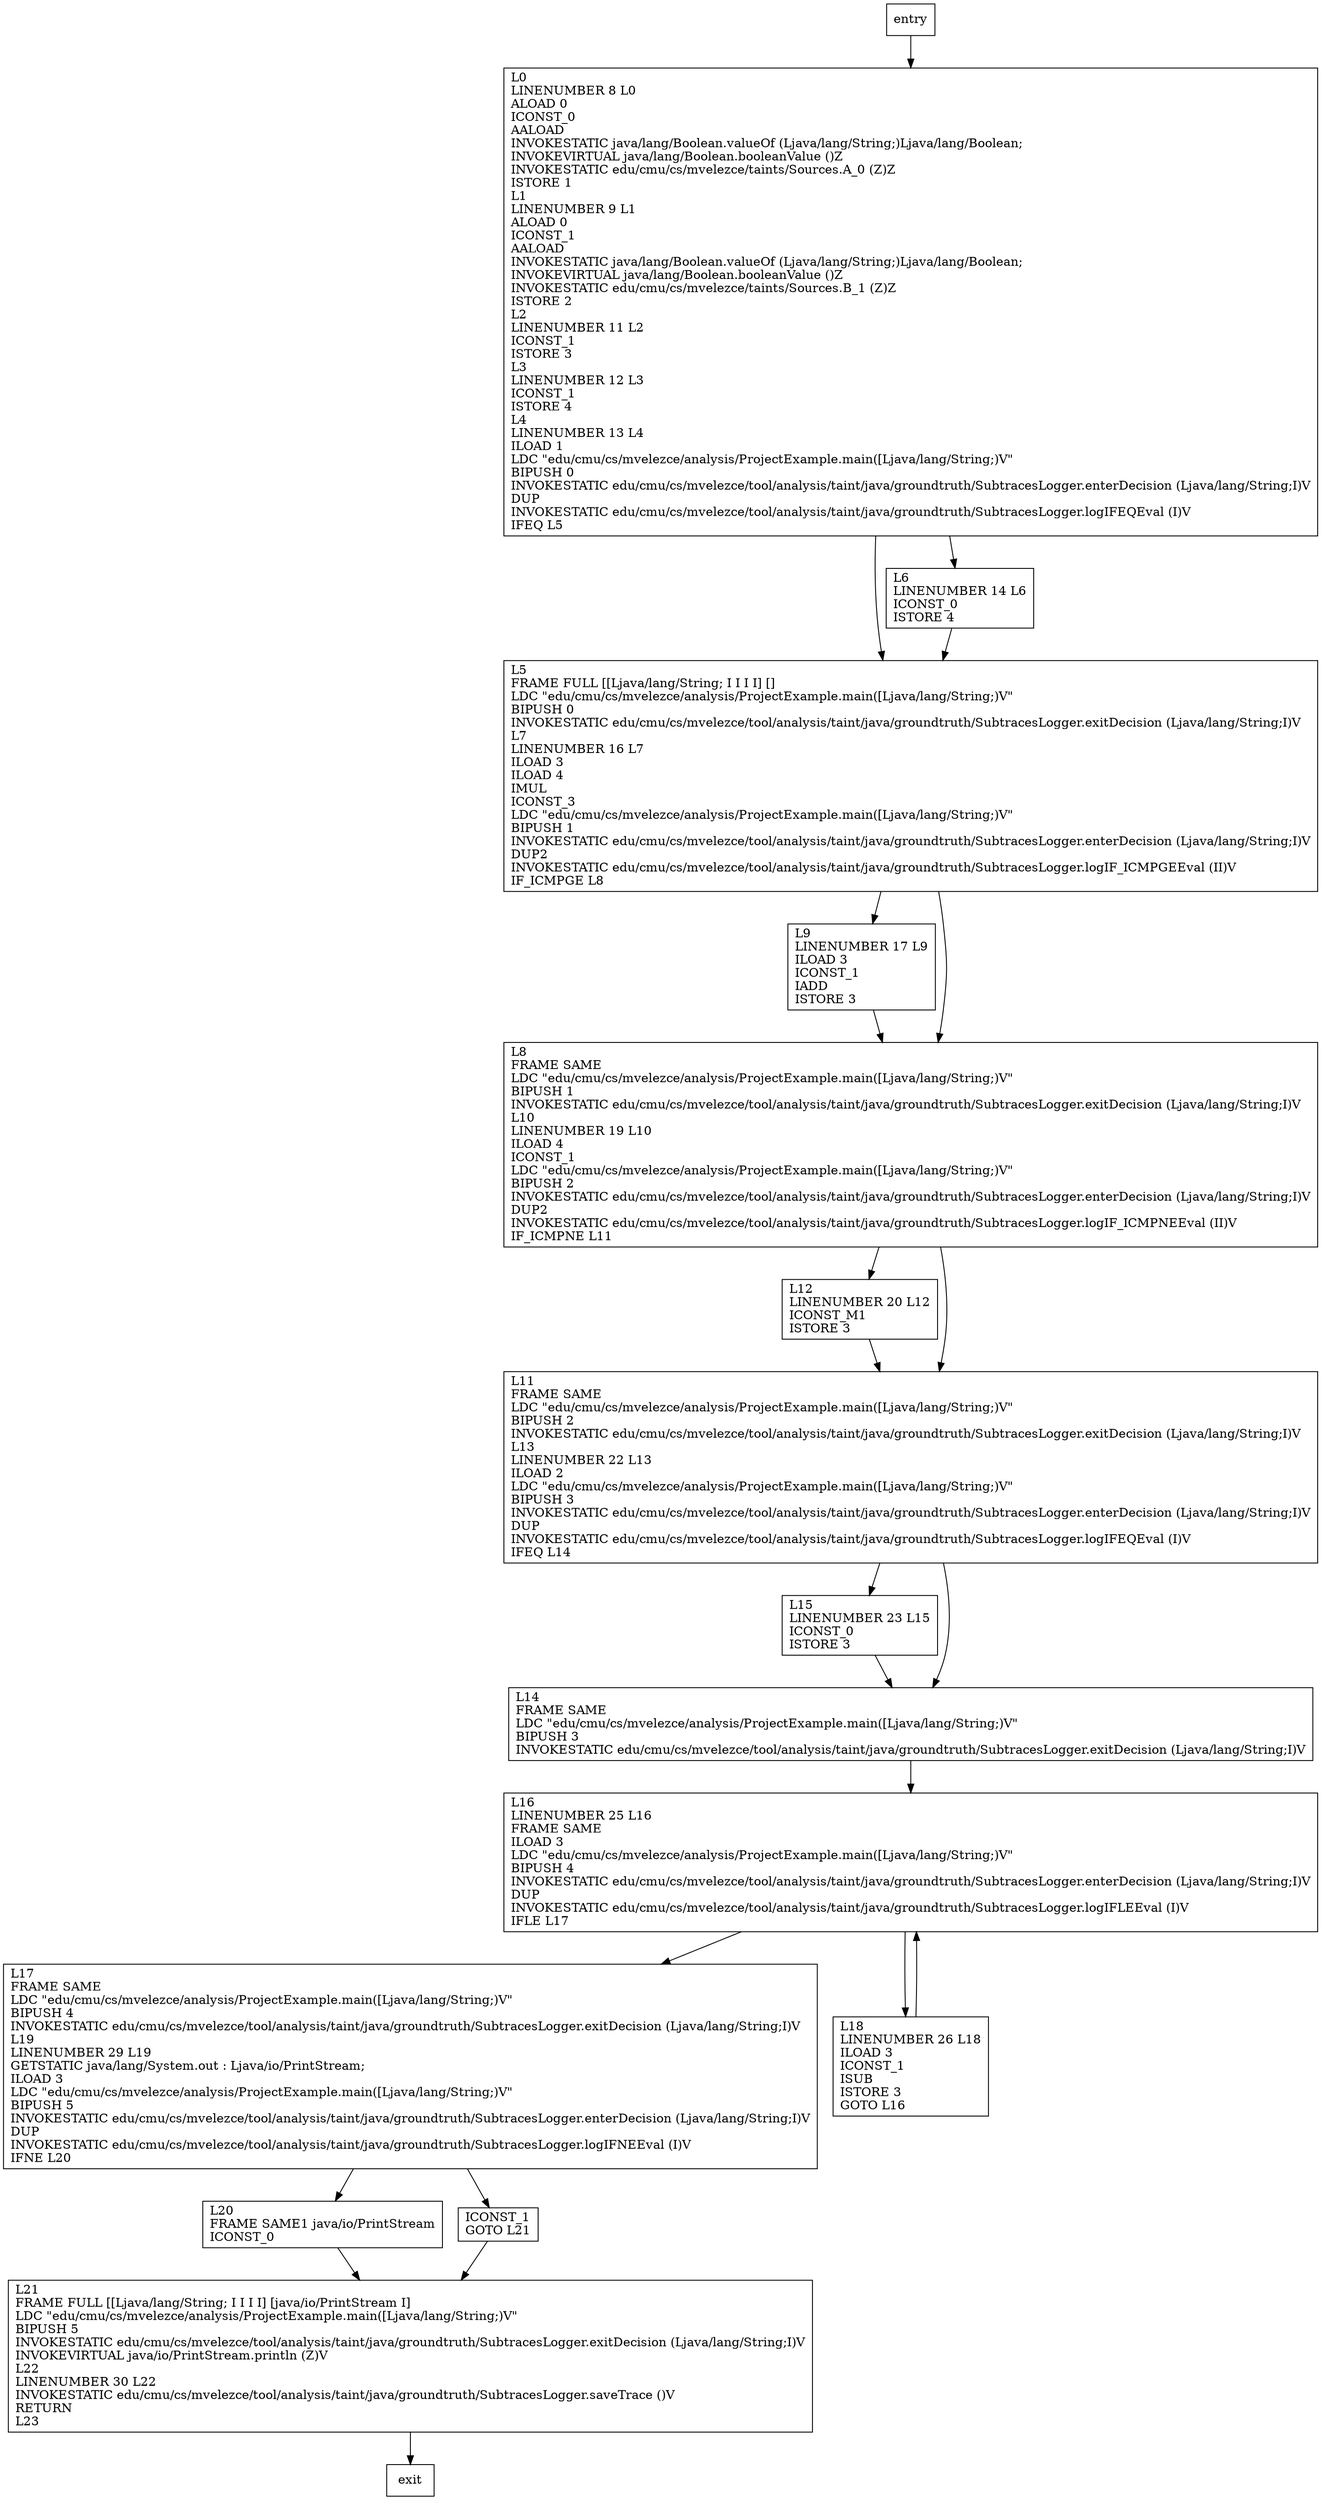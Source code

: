 digraph main {
node [shape=record];
730584984 [label="L20\lFRAME SAME1 java/io/PrintStream\lICONST_0\l"];
1813375175 [label="L0\lLINENUMBER 8 L0\lALOAD 0\lICONST_0\lAALOAD\lINVOKESTATIC java/lang/Boolean.valueOf (Ljava/lang/String;)Ljava/lang/Boolean;\lINVOKEVIRTUAL java/lang/Boolean.booleanValue ()Z\lINVOKESTATIC edu/cmu/cs/mvelezce/taints/Sources.A_0 (Z)Z\lISTORE 1\lL1\lLINENUMBER 9 L1\lALOAD 0\lICONST_1\lAALOAD\lINVOKESTATIC java/lang/Boolean.valueOf (Ljava/lang/String;)Ljava/lang/Boolean;\lINVOKEVIRTUAL java/lang/Boolean.booleanValue ()Z\lINVOKESTATIC edu/cmu/cs/mvelezce/taints/Sources.B_1 (Z)Z\lISTORE 2\lL2\lLINENUMBER 11 L2\lICONST_1\lISTORE 3\lL3\lLINENUMBER 12 L3\lICONST_1\lISTORE 4\lL4\lLINENUMBER 13 L4\lILOAD 1\lLDC \"edu/cmu/cs/mvelezce/analysis/ProjectExample.main([Ljava/lang/String;)V\"\lBIPUSH 0\lINVOKESTATIC edu/cmu/cs/mvelezce/tool/analysis/taint/java/groundtruth/SubtracesLogger.enterDecision (Ljava/lang/String;I)V\lDUP\lINVOKESTATIC edu/cmu/cs/mvelezce/tool/analysis/taint/java/groundtruth/SubtracesLogger.logIFEQEval (I)V\lIFEQ L5\l"];
1446511153 [label="L5\lFRAME FULL [[Ljava/lang/String; I I I I] []\lLDC \"edu/cmu/cs/mvelezce/analysis/ProjectExample.main([Ljava/lang/String;)V\"\lBIPUSH 0\lINVOKESTATIC edu/cmu/cs/mvelezce/tool/analysis/taint/java/groundtruth/SubtracesLogger.exitDecision (Ljava/lang/String;I)V\lL7\lLINENUMBER 16 L7\lILOAD 3\lILOAD 4\lIMUL\lICONST_3\lLDC \"edu/cmu/cs/mvelezce/analysis/ProjectExample.main([Ljava/lang/String;)V\"\lBIPUSH 1\lINVOKESTATIC edu/cmu/cs/mvelezce/tool/analysis/taint/java/groundtruth/SubtracesLogger.enterDecision (Ljava/lang/String;I)V\lDUP2\lINVOKESTATIC edu/cmu/cs/mvelezce/tool/analysis/taint/java/groundtruth/SubtracesLogger.logIF_ICMPGEEval (II)V\lIF_ICMPGE L8\l"];
606740638 [label="L17\lFRAME SAME\lLDC \"edu/cmu/cs/mvelezce/analysis/ProjectExample.main([Ljava/lang/String;)V\"\lBIPUSH 4\lINVOKESTATIC edu/cmu/cs/mvelezce/tool/analysis/taint/java/groundtruth/SubtracesLogger.exitDecision (Ljava/lang/String;I)V\lL19\lLINENUMBER 29 L19\lGETSTATIC java/lang/System.out : Ljava/io/PrintStream;\lILOAD 3\lLDC \"edu/cmu/cs/mvelezce/analysis/ProjectExample.main([Ljava/lang/String;)V\"\lBIPUSH 5\lINVOKESTATIC edu/cmu/cs/mvelezce/tool/analysis/taint/java/groundtruth/SubtracesLogger.enterDecision (Ljava/lang/String;I)V\lDUP\lINVOKESTATIC edu/cmu/cs/mvelezce/tool/analysis/taint/java/groundtruth/SubtracesLogger.logIFNEEval (I)V\lIFNE L20\l"];
1440939580 [label="L12\lLINENUMBER 20 L12\lICONST_M1\lISTORE 3\l"];
1172417096 [label="L15\lLINENUMBER 23 L15\lICONST_0\lISTORE 3\l"];
1041255755 [label="L11\lFRAME SAME\lLDC \"edu/cmu/cs/mvelezce/analysis/ProjectExample.main([Ljava/lang/String;)V\"\lBIPUSH 2\lINVOKESTATIC edu/cmu/cs/mvelezce/tool/analysis/taint/java/groundtruth/SubtracesLogger.exitDecision (Ljava/lang/String;I)V\lL13\lLINENUMBER 22 L13\lILOAD 2\lLDC \"edu/cmu/cs/mvelezce/analysis/ProjectExample.main([Ljava/lang/String;)V\"\lBIPUSH 3\lINVOKESTATIC edu/cmu/cs/mvelezce/tool/analysis/taint/java/groundtruth/SubtracesLogger.enterDecision (Ljava/lang/String;I)V\lDUP\lINVOKESTATIC edu/cmu/cs/mvelezce/tool/analysis/taint/java/groundtruth/SubtracesLogger.logIFEQEval (I)V\lIFEQ L14\l"];
1276666395 [label="L21\lFRAME FULL [[Ljava/lang/String; I I I I] [java/io/PrintStream I]\lLDC \"edu/cmu/cs/mvelezce/analysis/ProjectExample.main([Ljava/lang/String;)V\"\lBIPUSH 5\lINVOKESTATIC edu/cmu/cs/mvelezce/tool/analysis/taint/java/groundtruth/SubtracesLogger.exitDecision (Ljava/lang/String;I)V\lINVOKEVIRTUAL java/io/PrintStream.println (Z)V\lL22\lLINENUMBER 30 L22\lINVOKESTATIC edu/cmu/cs/mvelezce/tool/analysis/taint/java/groundtruth/SubtracesLogger.saveTrace ()V\lRETURN\lL23\l"];
780172372 [label="L16\lLINENUMBER 25 L16\lFRAME SAME\lILOAD 3\lLDC \"edu/cmu/cs/mvelezce/analysis/ProjectExample.main([Ljava/lang/String;)V\"\lBIPUSH 4\lINVOKESTATIC edu/cmu/cs/mvelezce/tool/analysis/taint/java/groundtruth/SubtracesLogger.enterDecision (Ljava/lang/String;I)V\lDUP\lINVOKESTATIC edu/cmu/cs/mvelezce/tool/analysis/taint/java/groundtruth/SubtracesLogger.logIFLEEval (I)V\lIFLE L17\l"];
1799316869 [label="L9\lLINENUMBER 17 L9\lILOAD 3\lICONST_1\lIADD\lISTORE 3\l"];
1825662118 [label="L18\lLINENUMBER 26 L18\lILOAD 3\lICONST_1\lISUB\lISTORE 3\lGOTO L16\l"];
105146840 [label="ICONST_1\lGOTO L21\l"];
674233333 [label="L8\lFRAME SAME\lLDC \"edu/cmu/cs/mvelezce/analysis/ProjectExample.main([Ljava/lang/String;)V\"\lBIPUSH 1\lINVOKESTATIC edu/cmu/cs/mvelezce/tool/analysis/taint/java/groundtruth/SubtracesLogger.exitDecision (Ljava/lang/String;I)V\lL10\lLINENUMBER 19 L10\lILOAD 4\lICONST_1\lLDC \"edu/cmu/cs/mvelezce/analysis/ProjectExample.main([Ljava/lang/String;)V\"\lBIPUSH 2\lINVOKESTATIC edu/cmu/cs/mvelezce/tool/analysis/taint/java/groundtruth/SubtracesLogger.enterDecision (Ljava/lang/String;I)V\lDUP2\lINVOKESTATIC edu/cmu/cs/mvelezce/tool/analysis/taint/java/groundtruth/SubtracesLogger.logIF_ICMPNEEval (II)V\lIF_ICMPNE L11\l"];
314966354 [label="L14\lFRAME SAME\lLDC \"edu/cmu/cs/mvelezce/analysis/ProjectExample.main([Ljava/lang/String;)V\"\lBIPUSH 3\lINVOKESTATIC edu/cmu/cs/mvelezce/tool/analysis/taint/java/groundtruth/SubtracesLogger.exitDecision (Ljava/lang/String;I)V\l"];
1693580552 [label="L6\lLINENUMBER 14 L6\lICONST_0\lISTORE 4\l"];
entry;
exit;
730584984 -> 1276666395;
1813375175 -> 1446511153;
1813375175 -> 1693580552;
1446511153 -> 1799316869;
1446511153 -> 674233333;
606740638 -> 730584984;
606740638 -> 105146840;
1440939580 -> 1041255755;
1172417096 -> 314966354;
1041255755 -> 1172417096;
1041255755 -> 314966354;
1276666395 -> exit;
780172372 -> 1825662118;
780172372 -> 606740638;
entry -> 1813375175;
1799316869 -> 674233333;
1825662118 -> 780172372;
105146840 -> 1276666395;
674233333 -> 1440939580;
674233333 -> 1041255755;
314966354 -> 780172372;
1693580552 -> 1446511153;
}
